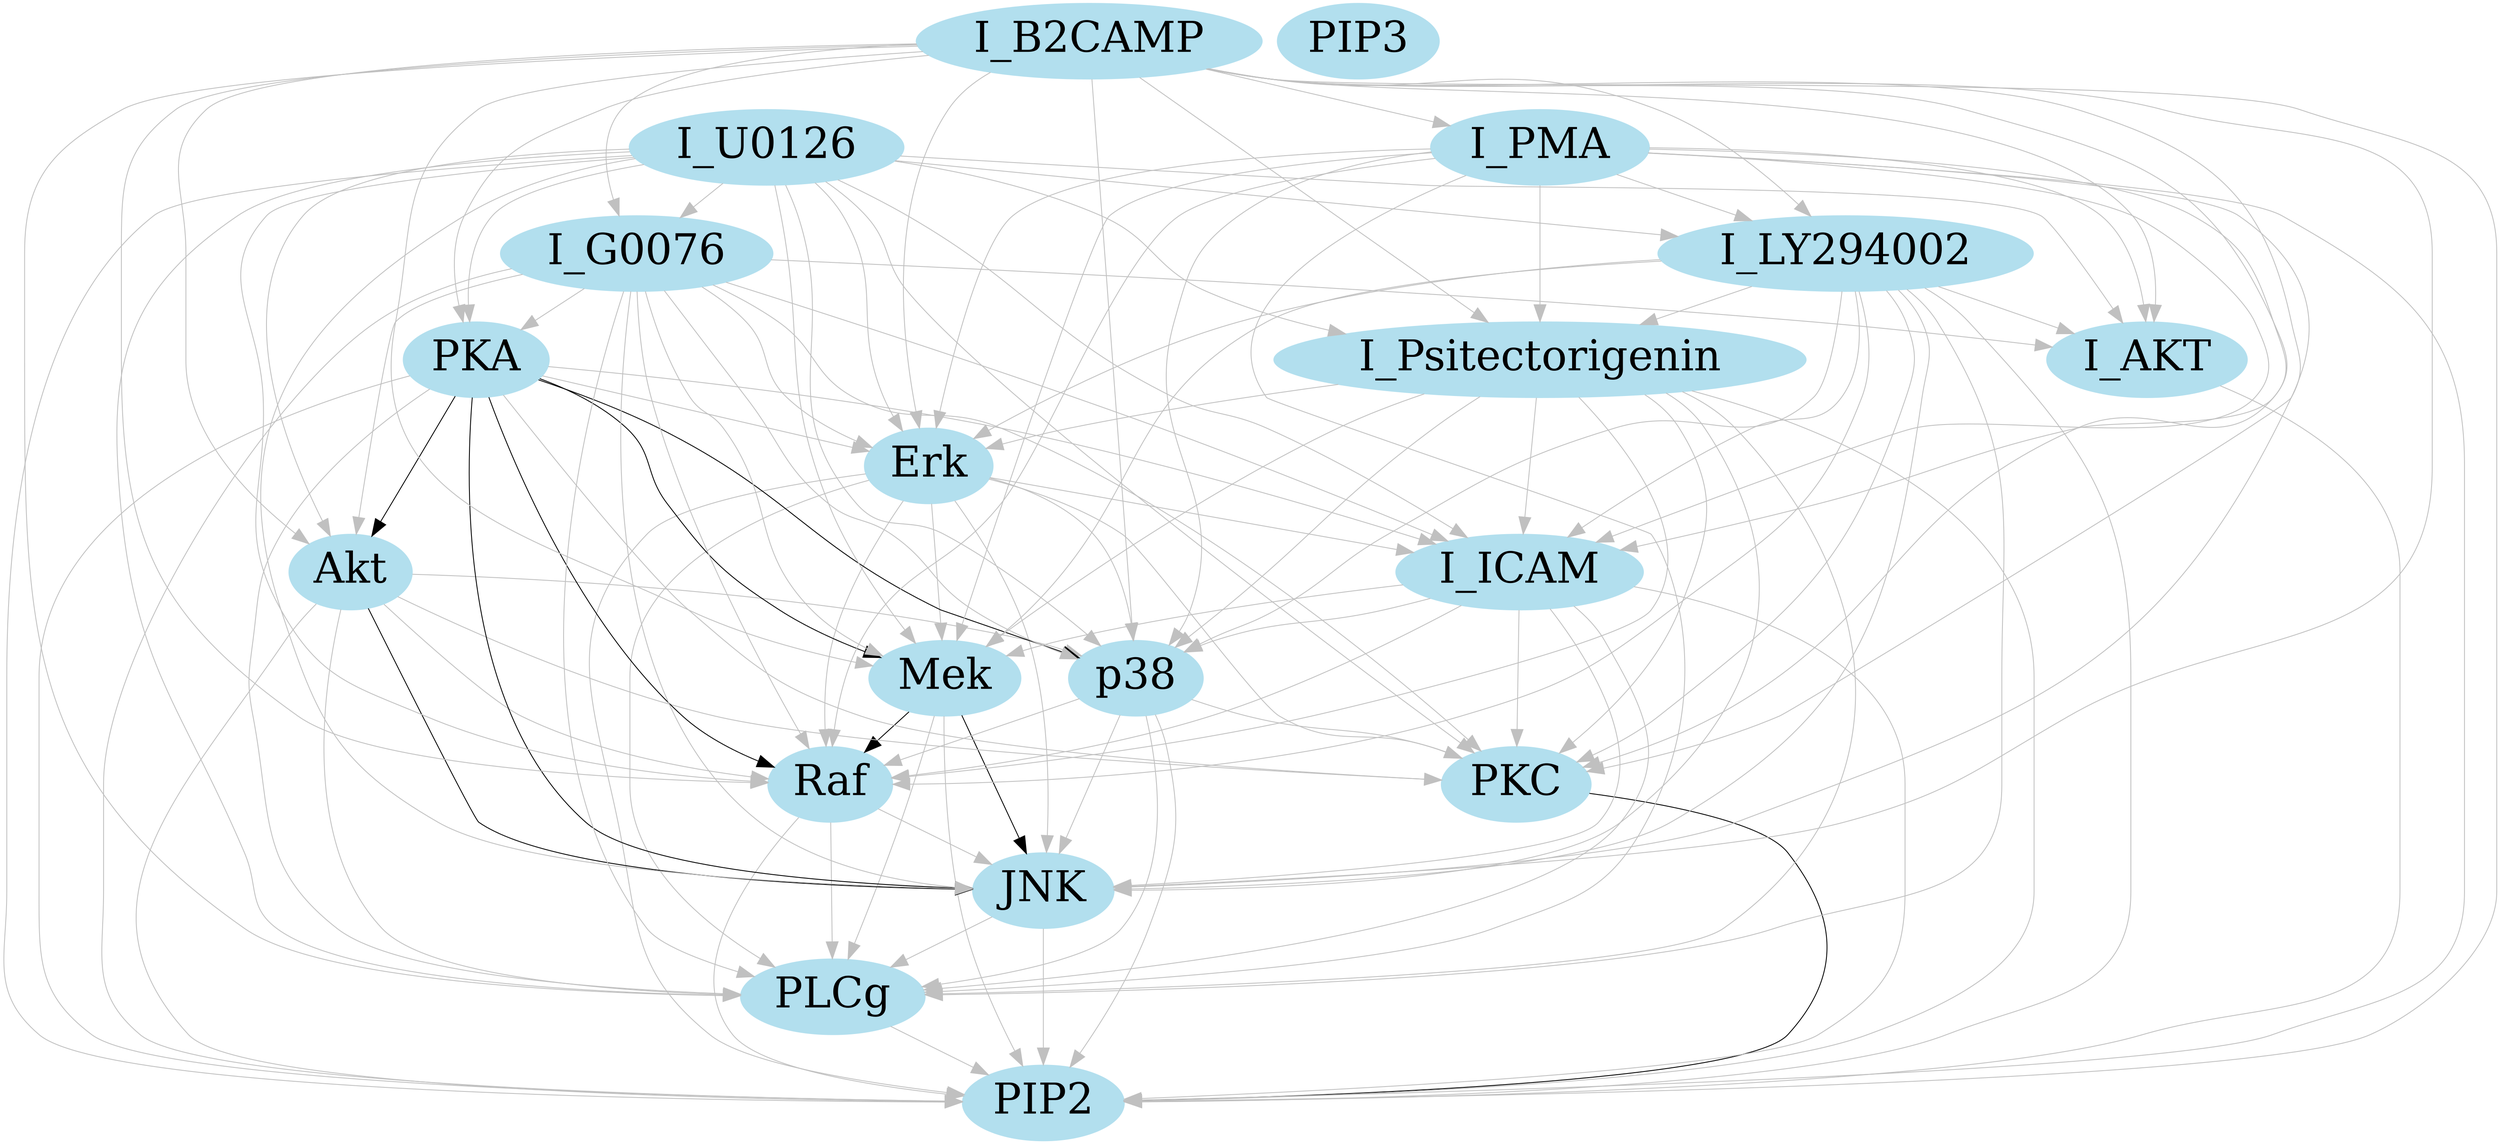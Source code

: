 digraph ofzo {
node [color=lightblue2, style=filled, fontsize=50];
edge [color=grey, arrowsize=2];
"Raf";
"Mek";
"PLCg";
"PIP2";
"PIP3";
"Erk";
"Akt";
"PKA";
"PKC";
"p38";
"JNK";
"I_ICAM";
"I_AKT";
"I_G0076";
"I_Psitectorigenin";
"I_U0126";
"I_LY294002";
"I_PMA";
"I_B2CAMP";
"Raf" -> "PLCg" ;
"Raf" -> "PIP2" ;
"Raf" -> "JNK" ;
"Mek" -> "Raf" [color=black];
"Mek" -> "PLCg" ;
"Mek" -> "PIP2" ;
"Mek" -> "JNK" [color=black];
"PLCg" -> "PIP2" ;
"Erk" -> "Raf" ;
"Erk" -> "Mek" ;
"Erk" -> "PLCg" ;
"Erk" -> "PIP2" ;
"Erk" -> "PKC" ;
"Erk" -> "p38" ;
"Erk" -> "JNK" ;
"Erk" -> "I_ICAM" ;
"Akt" -> "Raf" ;
"Akt" -> "PLCg" ;
"Akt" -> "PIP2" ;
"Akt" -> "PKC" ;
"Akt" -> "p38" ;
"Akt" -> "JNK" [color=black];
"PKA" -> "Raf" [color=black];
"PKA" -> "Mek" [color=black];
"PKA" -> "PLCg" ;
"PKA" -> "PIP2" ;
"PKA" -> "Erk" ;
"PKA" -> "Akt" [color=black];
"PKA" -> "PKC" ;
"PKA" -> "p38" [color=black];
"PKA" -> "JNK" [color=black];
"PKA" -> "I_ICAM" ;
"PKC" -> "PIP2" [color=black];
"p38" -> "Raf" ;
"p38" -> "PLCg" ;
"p38" -> "PIP2" ;
"p38" -> "PKC" ;
"p38" -> "JNK" ;
"JNK" -> "PLCg" ;
"JNK" -> "PIP2" ;
"I_ICAM" -> "Raf" ;
"I_ICAM" -> "Mek" ;
"I_ICAM" -> "PLCg" ;
"I_ICAM" -> "PIP2" ;
"I_ICAM" -> "PKC" ;
"I_ICAM" -> "p38" ;
"I_ICAM" -> "JNK" ;
"I_AKT" -> "PIP2" ;
"I_G0076" -> "Raf" ;
"I_G0076" -> "Mek" ;
"I_G0076" -> "PLCg" ;
"I_G0076" -> "PIP2" ;
"I_G0076" -> "Erk" ;
"I_G0076" -> "Akt" ;
"I_G0076" -> "PKA" ;
"I_G0076" -> "PKC" ;
"I_G0076" -> "p38" ;
"I_G0076" -> "JNK" ;
"I_G0076" -> "I_ICAM" ;
"I_G0076" -> "I_AKT" ;
"I_Psitectorigenin" -> "Raf" ;
"I_Psitectorigenin" -> "Mek" ;
"I_Psitectorigenin" -> "PLCg" ;
"I_Psitectorigenin" -> "PIP2" ;
"I_Psitectorigenin" -> "Erk" ;
"I_Psitectorigenin" -> "PKC" ;
"I_Psitectorigenin" -> "p38" ;
"I_Psitectorigenin" -> "JNK" ;
"I_Psitectorigenin" -> "I_ICAM" ;
"I_U0126" -> "Raf" ;
"I_U0126" -> "Mek" ;
"I_U0126" -> "PLCg" ;
"I_U0126" -> "PIP2" ;
"I_U0126" -> "Erk" ;
"I_U0126" -> "Akt" ;
"I_U0126" -> "PKA" ;
"I_U0126" -> "PKC" ;
"I_U0126" -> "p38" ;
"I_U0126" -> "JNK" ;
"I_U0126" -> "I_ICAM" ;
"I_U0126" -> "I_AKT" ;
"I_U0126" -> "I_G0076" ;
"I_U0126" -> "I_Psitectorigenin" ;
"I_U0126" -> "I_LY294002" ;
"I_LY294002" -> "Raf" ;
"I_LY294002" -> "Mek" ;
"I_LY294002" -> "PLCg" ;
"I_LY294002" -> "PIP2" ;
"I_LY294002" -> "Erk" ;
"I_LY294002" -> "PKC" ;
"I_LY294002" -> "p38" ;
"I_LY294002" -> "JNK" ;
"I_LY294002" -> "I_ICAM" ;
"I_LY294002" -> "I_AKT" ;
"I_LY294002" -> "I_Psitectorigenin" ;
"I_PMA" -> "Raf" ;
"I_PMA" -> "Mek" ;
"I_PMA" -> "PLCg" ;
"I_PMA" -> "PIP2" ;
"I_PMA" -> "Erk" ;
"I_PMA" -> "PKC" ;
"I_PMA" -> "p38" ;
"I_PMA" -> "JNK" ;
"I_PMA" -> "I_ICAM" ;
"I_PMA" -> "I_AKT" ;
"I_PMA" -> "I_Psitectorigenin" ;
"I_PMA" -> "I_LY294002" ;
"I_B2CAMP" -> "Raf" ;
"I_B2CAMP" -> "Mek" ;
"I_B2CAMP" -> "PLCg" ;
"I_B2CAMP" -> "PIP2" ;
"I_B2CAMP" -> "Erk" ;
"I_B2CAMP" -> "Akt" ;
"I_B2CAMP" -> "PKA" ;
"I_B2CAMP" -> "PKC" ;
"I_B2CAMP" -> "p38" ;
"I_B2CAMP" -> "JNK" ;
"I_B2CAMP" -> "I_ICAM" ;
"I_B2CAMP" -> "I_AKT" ;
"I_B2CAMP" -> "I_G0076" ;
"I_B2CAMP" -> "I_Psitectorigenin" ;
"I_B2CAMP" -> "I_LY294002" ;
"I_B2CAMP" -> "I_PMA" ;
}

